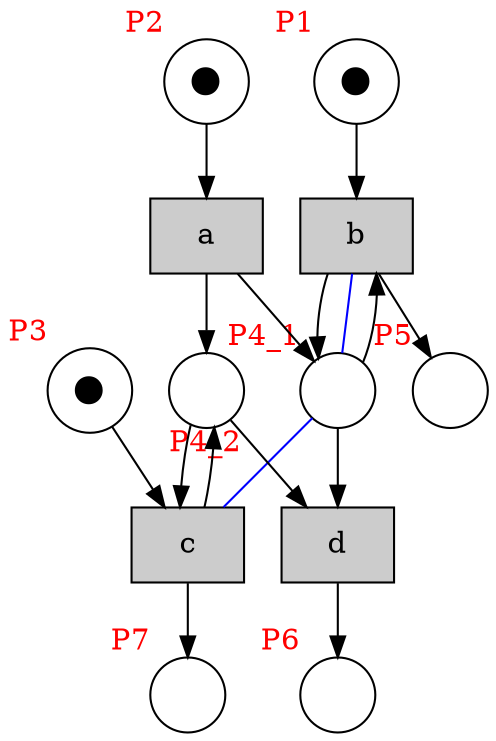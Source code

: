 digraph test {
  p1 -> t2;
  p2 -> t1;
  p3 -> t3;
  p4 -> t2 [arrowhead=none color="blue",constraint=false];
  p4 -> t3 [arrowhead=none color="blue",constraint=false];
  t1 -> p8;
  t1 -> p4;
  t2 -> p5;
  t3 -> p7;
  t4 -> p6;
  t2 -> p4;
  t3 -> p8;
  p8 -> t4;
  p4 -> t4;
  p4 -> t2;
  p8 -> t3;
  p1 [label="⬤" xlabel= <<FONT COLOR="red">P1</FONT>> shape=circle ];
  p2 [label="⬤" xlabel= <<FONT COLOR="red">P2</FONT>> shape=circle ];
  p3 [label="⬤" xlabel= <<FONT COLOR="red">P3</FONT>> shape=circle ];
  p4 [label="" xlabel= <<FONT COLOR="red">P4_1</FONT>> shape=circle ];
  p5 [label="" xlabel= <<FONT COLOR="red">P5</FONT>> shape=circle ];
  p6 [label="" xlabel= <<FONT COLOR="red">P6</FONT>> shape=circle ];
  p7 [label="" xlabel= <<FONT COLOR="red">P7</FONT>> shape=circle ];
  p8 [label="" xlabel= <<FONT COLOR="red">P4_2</FONT>> shape=circle ];
  t1 [fillcolor="#cccccc" label="a" shape=box style=filled];
  t2 [fillcolor="#cccccc" label="b" shape=box style=filled];
  t3 [fillcolor="#cccccc" label="c" shape=box style=filled];
  t4 [fillcolor="#cccccc" label="d" shape=box style=filled];
}